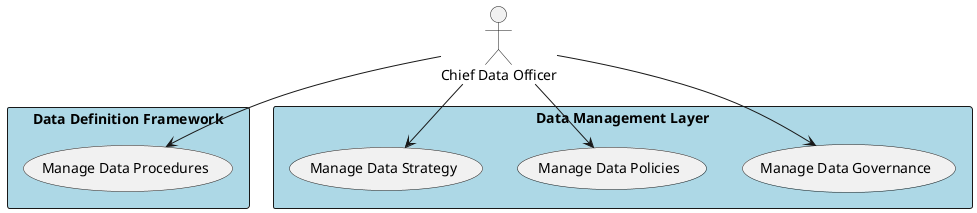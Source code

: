 @startuml


Actor "Chief Data Officer" as ChiefDataOfficer


rectangle "Data Definition Framework" as DDF  #lightblue {
        usecase "Manage Data Procedures" as ManageDataProcedures
    ChiefDataOfficer --> ManageDataProcedures

}

rectangle "Data Management Layer" as DML  #lightblue {
        usecase "Manage Data Governance" as ManageDataGovernance
    ChiefDataOfficer --> ManageDataGovernance
    usecase "Manage Data Policies" as ManageDataPolicies
    ChiefDataOfficer --> ManageDataPolicies
    usecase "Manage Data Strategy" as ManageDataStrategy
    ChiefDataOfficer --> ManageDataStrategy

}


@enduml
